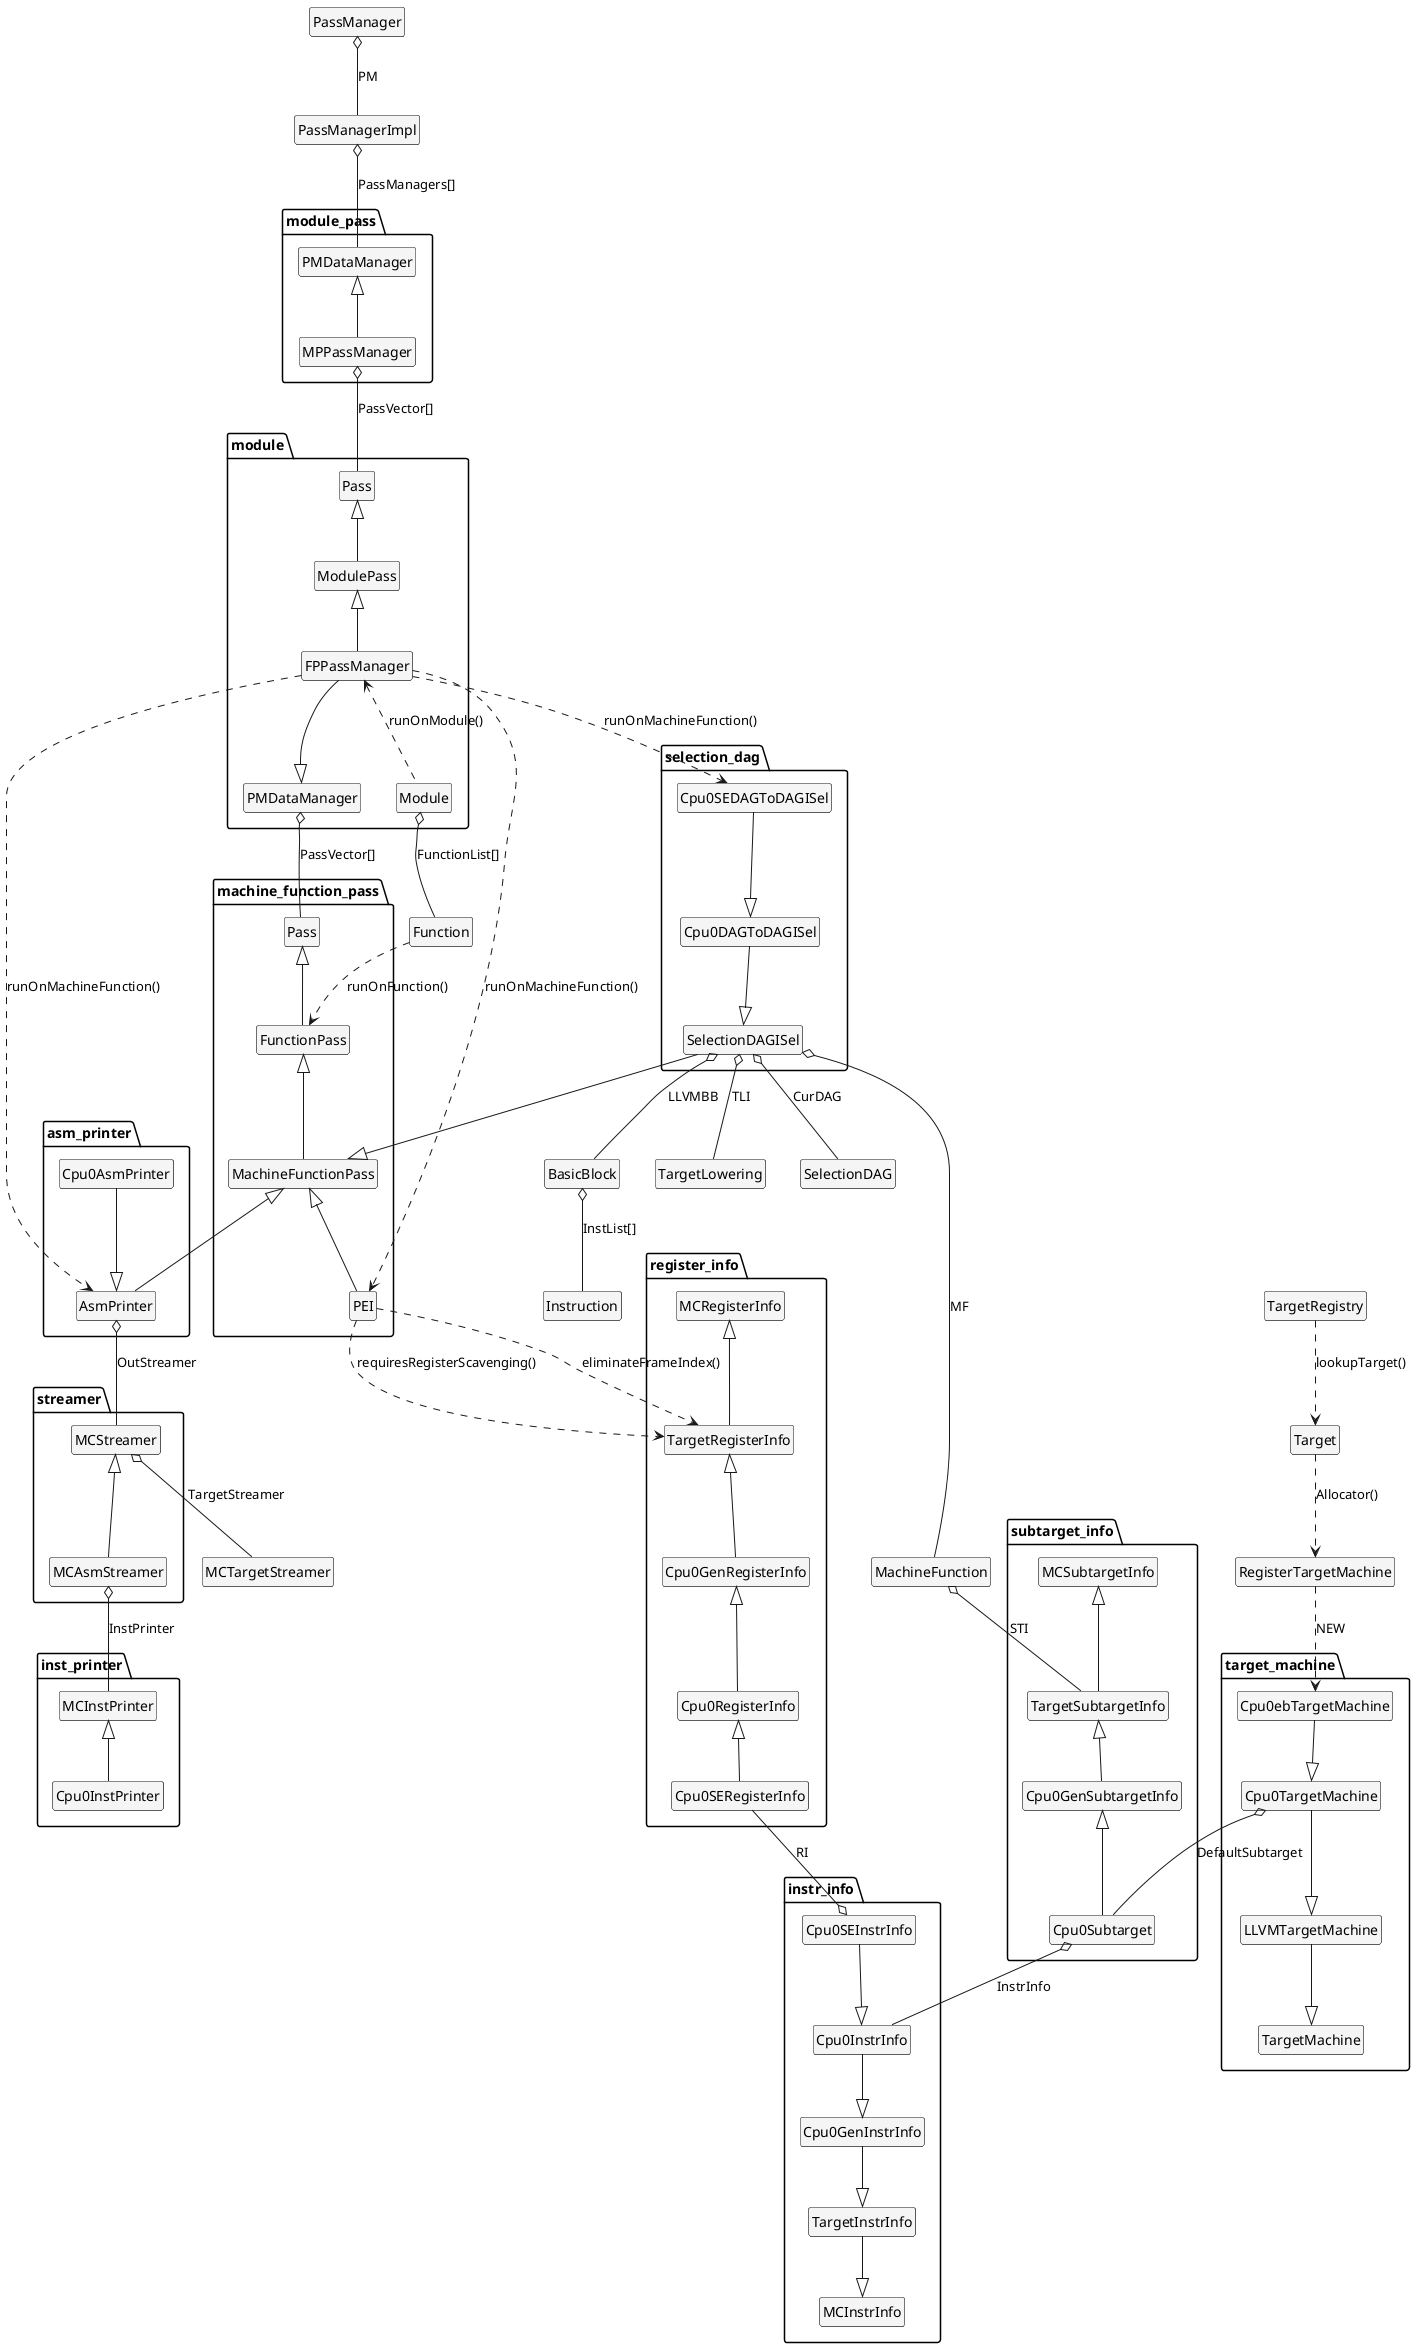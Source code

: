 @startuml LLVM_Backend
 
hide circle
hide empty members

skinparam {
    ClassBackgroundColor transparent
    ClassHeaderBackgroundColor whitesmoke
    ClassStereotypeFontColor transparent
    ' linetype ortho
}

' class note {
' -view-block-freq-propagation-dags
' -view-dag-combine-lt-dags
' -view-dag-combine1-dags
' -view-dag-combine2-dags
' -view-isel-dags
' -view-legalize-dags
' -view-legalize-types-dags
' -view-machine-block-freq-propagation-dags
' -view-misched-dags
' -view-sched-dags
' -view-sunit-dags
' }

package module_pass {
    class MPPassManager
    ' class Pass
    class PMDataManager
}

package selection_dag {
    class SelectionDAGISel
    class Cpu0DAGToDAGISel
    class Cpu0SEDAGToDAGISel
}

package module {
    class "PMDataManager" as PMDataManager2
    class Module
    class FPPassManager
    class "Pass" as Pass2
    class ModulePass
}

package machine_function_pass {
    class "Pass" as Pass3
    class FunctionPass
    class MachineFunctionPass
    class PEI
}

' package Cpu0 {
package asm_printer {
    class AsmPrinter
    class Cpu0AsmPrinter
}

package register_info {
    class MCRegisterInfo
    class TargetRegisterInfo
    class Cpu0GenRegisterInfo
    class Cpu0RegisterInfo
    class Cpu0SERegisterInfo
}

package instr_info {
    class MCInstrInfo
    class TargetInstrInfo
    class Cpu0InstrInfo
    class Cpu0GenInstrInfo
    class Cpu0SEInstrInfo
}

package subtarget_info {
    class MCSubtargetInfo
    class TargetSubtargetInfo
    class Cpu0GenSubtargetInfo
    class Cpu0Subtarget
}

package target_machine {
    class TargetMachine
    class LLVMTargetMachine
    class Cpu0TargetMachine
    class Cpu0ebTargetMachine
}
' }

package streamer {
    class MCStreamer
    class MCAsmStreamer
}

package inst_printer {
    class MCInstPrinter
    class Cpu0InstPrinter
}

MachineFunction o-- TargetSubtargetInfo:STI
MCRegisterInfo <|-- TargetRegisterInfo
TargetRegisterInfo <|-- Cpu0GenRegisterInfo
Cpu0GenRegisterInfo <|-- Cpu0RegisterInfo
Cpu0RegisterInfo <|-- Cpu0SERegisterInfo
Cpu0SERegisterInfo --o Cpu0SEInstrInfo:RI
Cpu0InstrInfo --|> Cpu0GenInstrInfo
Cpu0GenInstrInfo --|> TargetInstrInfo
TargetInstrInfo --|> MCInstrInfo

SelectionDAGISel o-- TargetLowering:TLI
SelectionDAGISel o-- MachineFunction:MF

PMDataManager <|-- MPPassManager
' Pass <|-- MPPassManager
MPPassManager o-- Pass2:PassVector[]


Pass2 <|-- ModulePass
ModulePass <|-- FPPassManager
FPPassManager --|> PMDataManager2
PMDataManager2 o--Pass3:PassVector[]
' FPPassManager ..> FunctionPass:runOnFunction()
' Function ..> FPPassManager:runOnFunction()
FPPassManager <.. Module:runOnModule()
Module o-- Function:FunctionList[]
Function ..> FunctionPass:runOnFunction()

PassManagerImpl o-- PMDataManager:PassManagers[]
PassManager o-- PassManagerImpl:PM

MachineFunctionPass <|-- PEI
PEI ..> TargetRegisterInfo:eliminateFrameIndex()
PEI ..> TargetRegisterInfo:requiresRegisterScavenging()
MachineFunctionPass <|-- AsmPrinter
Cpu0AsmPrinter --|> AsmPrinter

FPPassManager ..> Cpu0SEDAGToDAGISel:runOnMachineFunction()
FPPassManager ..> AsmPrinter:runOnMachineFunction()
FPPassManager ..> PEI:runOnMachineFunction()

Pass3 <|-- FunctionPass
FunctionPass <|-- MachineFunctionPass
SelectionDAGISel --|> MachineFunctionPass
Cpu0DAGToDAGISel --|> SelectionDAGISel
Cpu0SEDAGToDAGISel --|> Cpu0DAGToDAGISel

TargetRegistry ..> Target:lookupTarget()
Target ..> RegisterTargetMachine:Allocator()
RegisterTargetMachine ..> Cpu0ebTargetMachine:NEW
LLVMTargetMachine --|> TargetMachine
Cpu0TargetMachine --|> LLVMTargetMachine
Cpu0ebTargetMachine --|> Cpu0TargetMachine

MCSubtargetInfo <|-- TargetSubtargetInfo 
TargetSubtargetInfo <|-- Cpu0GenSubtargetInfo
Cpu0GenSubtargetInfo <|-- Cpu0Subtarget
Cpu0TargetMachine o-- Cpu0Subtarget:DefaultSubtarget
Cpu0SEInstrInfo --|> Cpu0InstrInfo
Cpu0Subtarget o-- Cpu0InstrInfo:InstrInfo

SelectionDAGISel o-- BasicBlock:LLVMBB
BasicBlock o-- Instruction:InstList[]
SelectionDAGISel o-- SelectionDAG:CurDAG

AsmPrinter o-- MCStreamer:OutStreamer
MCStreamer <|-- MCAsmStreamer
MCStreamer o-- MCTargetStreamer:TargetStreamer
MCInstPrinter <|-- Cpu0InstPrinter
MCAsmStreamer o-- MCInstPrinter:InstPrinter

@enduml
